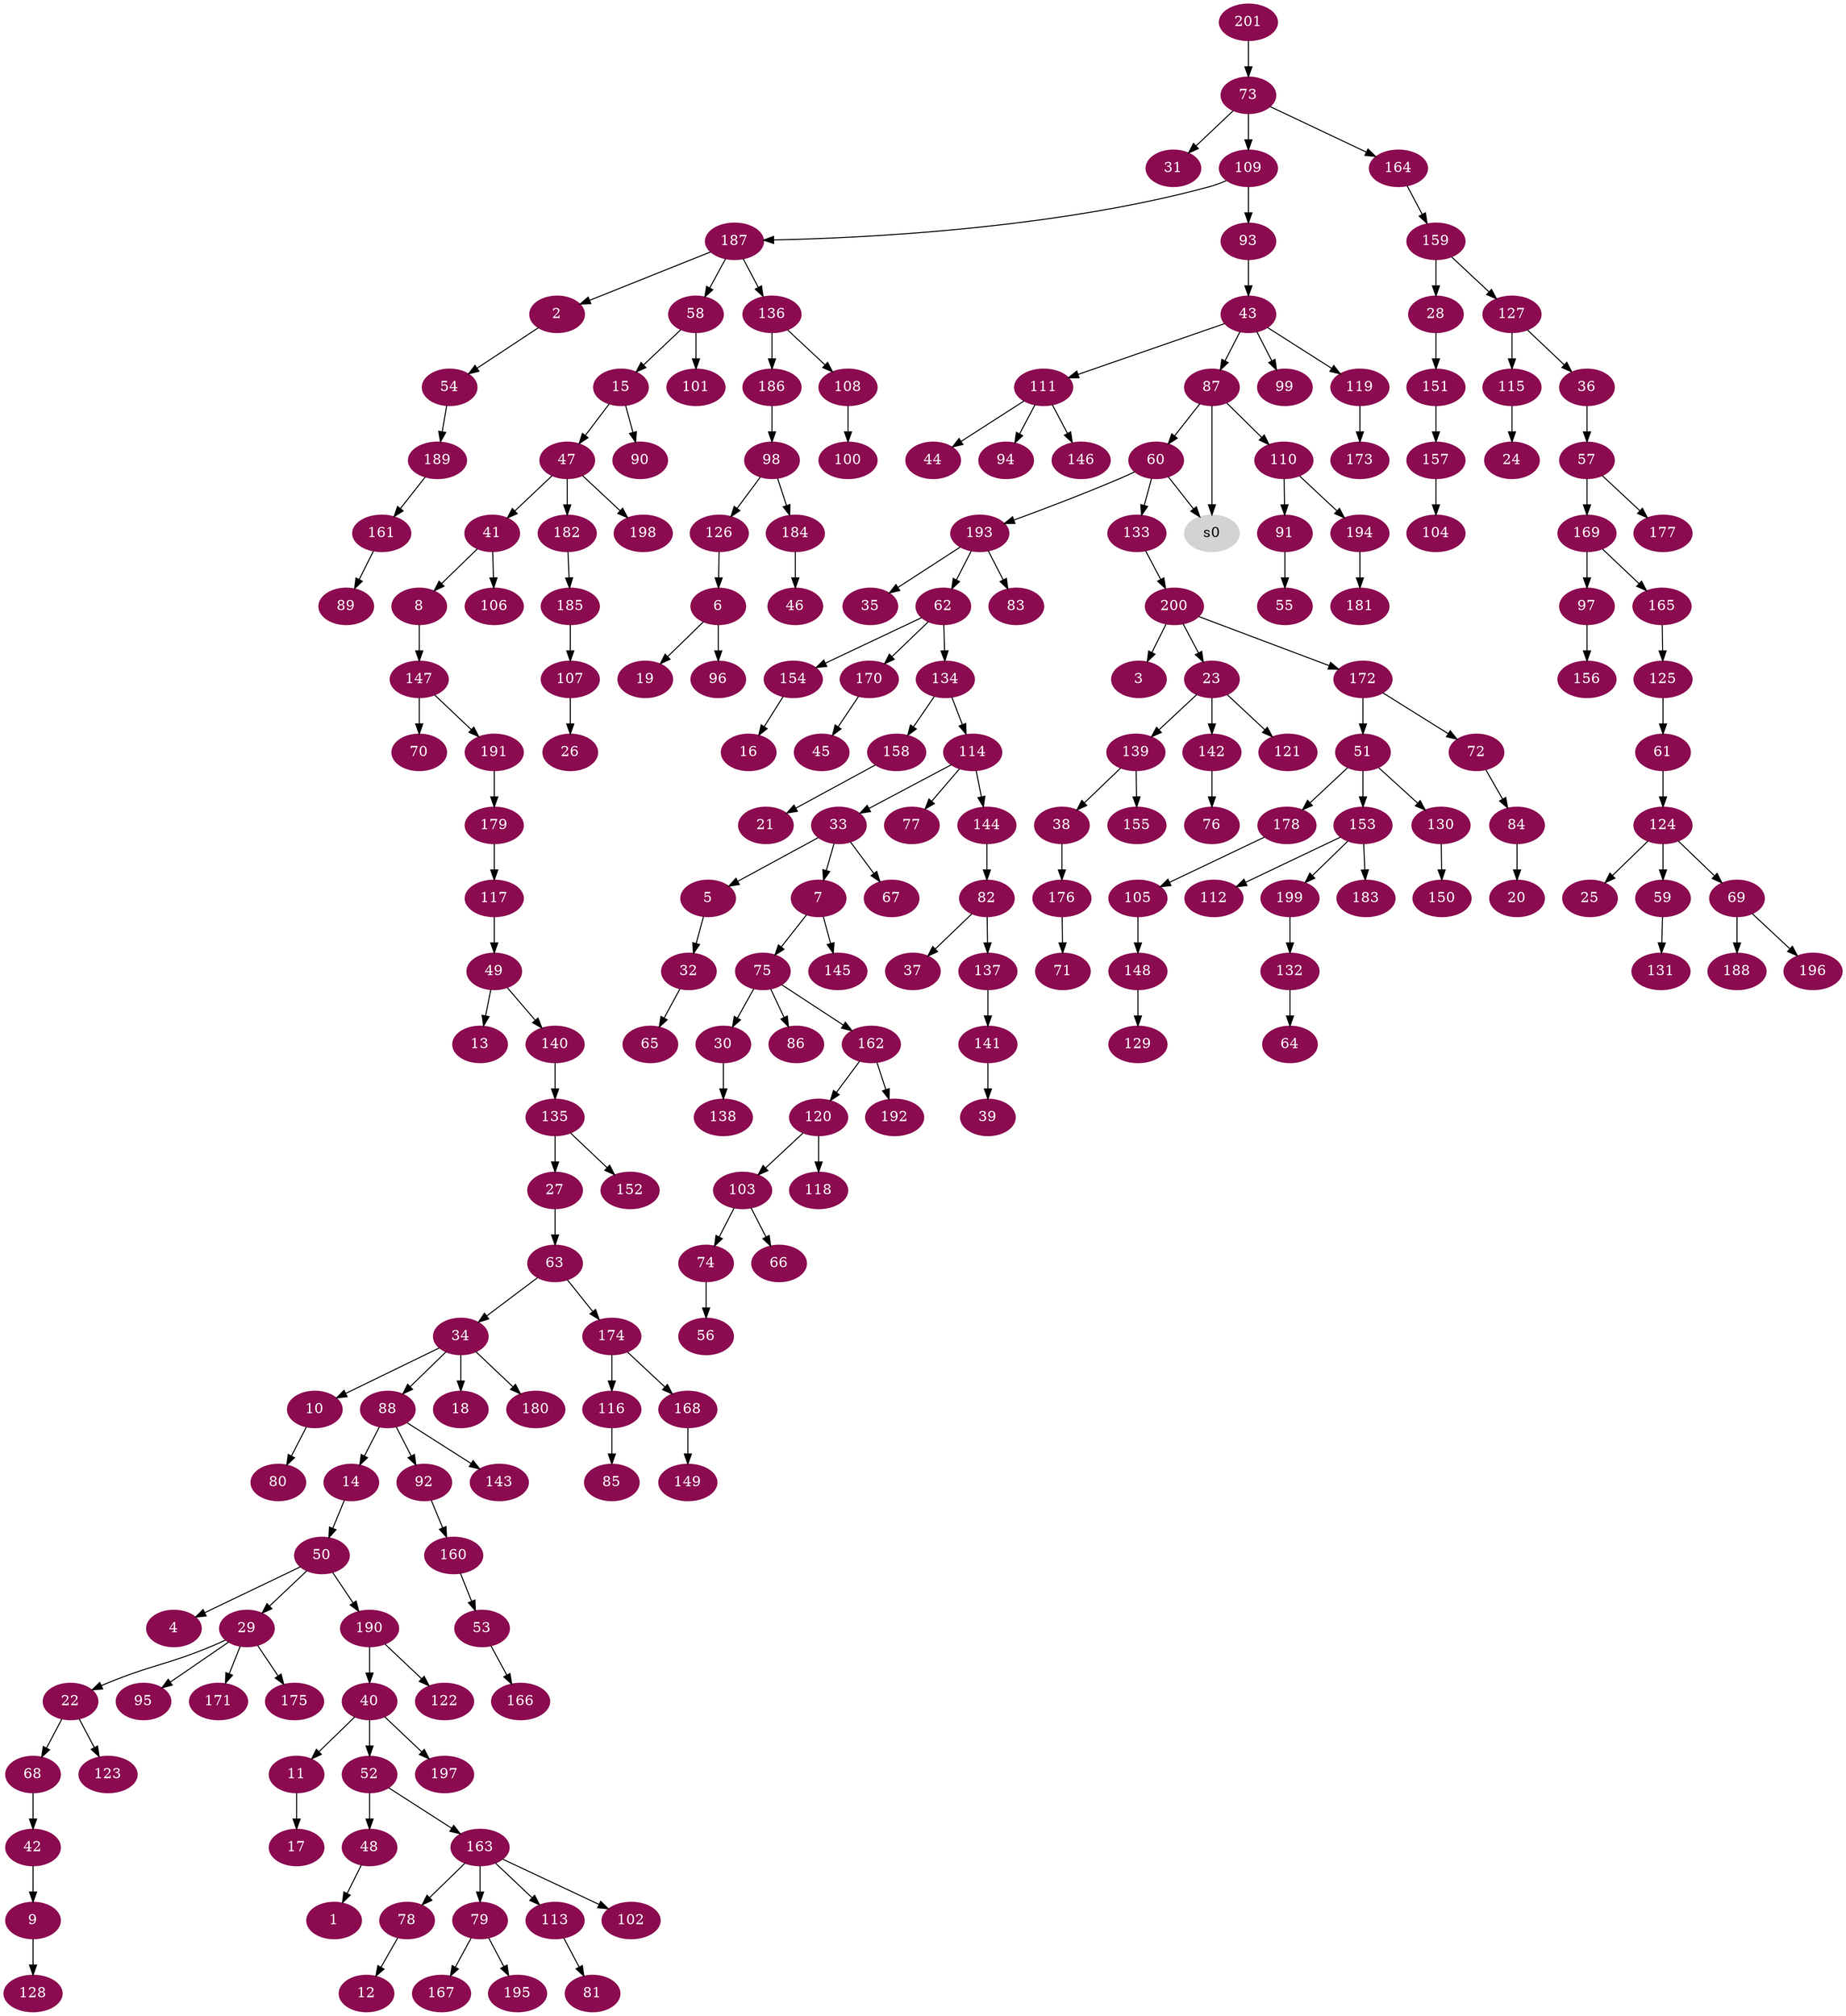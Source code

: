 digraph G {
node [color=deeppink4, style=filled, fontcolor=white];
48 -> 1;
187 -> 2;
200 -> 3;
50 -> 4;
33 -> 5;
126 -> 6;
33 -> 7;
41 -> 8;
42 -> 9;
34 -> 10;
40 -> 11;
78 -> 12;
49 -> 13;
88 -> 14;
58 -> 15;
154 -> 16;
11 -> 17;
34 -> 18;
6 -> 19;
84 -> 20;
158 -> 21;
29 -> 22;
200 -> 23;
115 -> 24;
124 -> 25;
107 -> 26;
135 -> 27;
159 -> 28;
50 -> 29;
75 -> 30;
73 -> 31;
5 -> 32;
114 -> 33;
63 -> 34;
193 -> 35;
127 -> 36;
82 -> 37;
139 -> 38;
141 -> 39;
190 -> 40;
47 -> 41;
68 -> 42;
93 -> 43;
111 -> 44;
170 -> 45;
184 -> 46;
15 -> 47;
52 -> 48;
117 -> 49;
14 -> 50;
172 -> 51;
40 -> 52;
160 -> 53;
2 -> 54;
91 -> 55;
74 -> 56;
36 -> 57;
187 -> 58;
124 -> 59;
87 -> 60;
125 -> 61;
193 -> 62;
27 -> 63;
132 -> 64;
32 -> 65;
103 -> 66;
33 -> 67;
22 -> 68;
124 -> 69;
147 -> 70;
176 -> 71;
172 -> 72;
201 -> 73;
103 -> 74;
7 -> 75;
142 -> 76;
114 -> 77;
163 -> 78;
163 -> 79;
10 -> 80;
113 -> 81;
144 -> 82;
193 -> 83;
72 -> 84;
116 -> 85;
75 -> 86;
43 -> 87;
34 -> 88;
161 -> 89;
15 -> 90;
110 -> 91;
88 -> 92;
109 -> 93;
111 -> 94;
29 -> 95;
6 -> 96;
169 -> 97;
186 -> 98;
43 -> 99;
108 -> 100;
58 -> 101;
163 -> 102;
120 -> 103;
157 -> 104;
178 -> 105;
41 -> 106;
185 -> 107;
136 -> 108;
73 -> 109;
87 -> 110;
43 -> 111;
153 -> 112;
163 -> 113;
134 -> 114;
127 -> 115;
174 -> 116;
179 -> 117;
120 -> 118;
43 -> 119;
162 -> 120;
23 -> 121;
190 -> 122;
22 -> 123;
61 -> 124;
165 -> 125;
98 -> 126;
159 -> 127;
9 -> 128;
148 -> 129;
51 -> 130;
59 -> 131;
199 -> 132;
60 -> 133;
62 -> 134;
140 -> 135;
187 -> 136;
82 -> 137;
30 -> 138;
23 -> 139;
49 -> 140;
137 -> 141;
23 -> 142;
88 -> 143;
114 -> 144;
7 -> 145;
111 -> 146;
8 -> 147;
105 -> 148;
168 -> 149;
130 -> 150;
28 -> 151;
135 -> 152;
51 -> 153;
62 -> 154;
139 -> 155;
97 -> 156;
151 -> 157;
134 -> 158;
164 -> 159;
92 -> 160;
189 -> 161;
75 -> 162;
52 -> 163;
73 -> 164;
169 -> 165;
53 -> 166;
79 -> 167;
174 -> 168;
57 -> 169;
62 -> 170;
29 -> 171;
200 -> 172;
119 -> 173;
63 -> 174;
29 -> 175;
38 -> 176;
57 -> 177;
51 -> 178;
191 -> 179;
34 -> 180;
194 -> 181;
47 -> 182;
153 -> 183;
98 -> 184;
182 -> 185;
136 -> 186;
109 -> 187;
69 -> 188;
54 -> 189;
50 -> 190;
147 -> 191;
162 -> 192;
60 -> 193;
110 -> 194;
79 -> 195;
69 -> 196;
40 -> 197;
47 -> 198;
153 -> 199;
133 -> 200;
node [color=lightgrey, style=filled, fontcolor=black];
60 -> s0;
87 -> s0;
}
